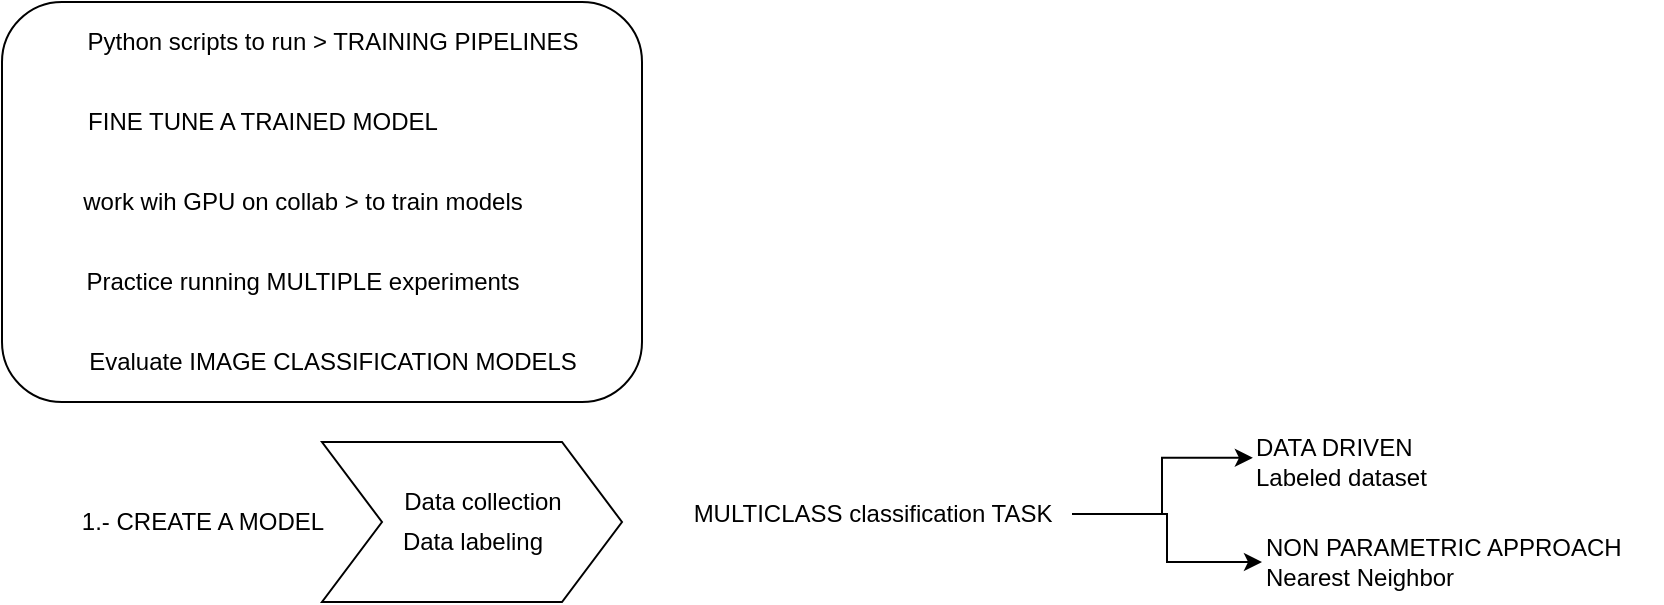 <mxfile version="24.2.1" type="github">
  <diagram name="Page-1" id="G5Y20oBN5gqIfSyeBOBM">
    <mxGraphModel dx="819" dy="490" grid="1" gridSize="10" guides="1" tooltips="1" connect="1" arrows="1" fold="1" page="1" pageScale="1" pageWidth="850" pageHeight="1100" math="0" shadow="0">
      <root>
        <mxCell id="0" />
        <mxCell id="1" parent="0" />
        <mxCell id="EoByXdBGxIigCk8v95L0-10" value="" style="shape=step;perimeter=stepPerimeter;whiteSpace=wrap;html=1;fixedSize=1;size=30;" vertex="1" parent="1">
          <mxGeometry x="170" y="225" width="150" height="80" as="geometry" />
        </mxCell>
        <mxCell id="EoByXdBGxIigCk8v95L0-6" value="" style="rounded=1;whiteSpace=wrap;html=1;" vertex="1" parent="1">
          <mxGeometry x="10" y="5" width="320" height="200" as="geometry" />
        </mxCell>
        <mxCell id="EoByXdBGxIigCk8v95L0-1" value="Python scripts to run &amp;gt; TRAINING PIPELINES" style="text;html=1;align=center;verticalAlign=middle;resizable=0;points=[];autosize=1;strokeColor=none;fillColor=none;" vertex="1" parent="1">
          <mxGeometry x="40" y="10" width="270" height="30" as="geometry" />
        </mxCell>
        <mxCell id="EoByXdBGxIigCk8v95L0-2" value="FINE TUNE A TRAINED MODEL" style="text;html=1;align=center;verticalAlign=middle;resizable=0;points=[];autosize=1;strokeColor=none;fillColor=none;" vertex="1" parent="1">
          <mxGeometry x="40" y="50" width="200" height="30" as="geometry" />
        </mxCell>
        <mxCell id="EoByXdBGxIigCk8v95L0-3" value="work wih GPU on collab &amp;gt; to train models" style="text;html=1;align=center;verticalAlign=middle;resizable=0;points=[];autosize=1;strokeColor=none;fillColor=none;" vertex="1" parent="1">
          <mxGeometry x="40" y="90" width="240" height="30" as="geometry" />
        </mxCell>
        <mxCell id="EoByXdBGxIigCk8v95L0-4" value="Practice running MULTIPLE experiments" style="text;html=1;align=center;verticalAlign=middle;resizable=0;points=[];autosize=1;strokeColor=none;fillColor=none;" vertex="1" parent="1">
          <mxGeometry x="40" y="130" width="240" height="30" as="geometry" />
        </mxCell>
        <mxCell id="EoByXdBGxIigCk8v95L0-5" value="Evaluate IMAGE CLASSIFICATION MODELS" style="text;html=1;align=center;verticalAlign=middle;resizable=0;points=[];autosize=1;strokeColor=none;fillColor=none;" vertex="1" parent="1">
          <mxGeometry x="40" y="170" width="270" height="30" as="geometry" />
        </mxCell>
        <mxCell id="EoByXdBGxIigCk8v95L0-7" value="1.- CREATE A MODEL" style="text;html=1;align=center;verticalAlign=middle;resizable=0;points=[];autosize=1;strokeColor=none;fillColor=none;" vertex="1" parent="1">
          <mxGeometry x="40" y="250" width="140" height="30" as="geometry" />
        </mxCell>
        <mxCell id="EoByXdBGxIigCk8v95L0-8" value="Data collection" style="text;html=1;align=center;verticalAlign=middle;resizable=0;points=[];autosize=1;strokeColor=none;fillColor=none;" vertex="1" parent="1">
          <mxGeometry x="200" y="240" width="100" height="30" as="geometry" />
        </mxCell>
        <mxCell id="EoByXdBGxIigCk8v95L0-9" value="Data labeling" style="text;html=1;align=center;verticalAlign=middle;resizable=0;points=[];autosize=1;strokeColor=none;fillColor=none;" vertex="1" parent="1">
          <mxGeometry x="200" y="260" width="90" height="30" as="geometry" />
        </mxCell>
        <mxCell id="EoByXdBGxIigCk8v95L0-15" style="edgeStyle=orthogonalEdgeStyle;rounded=0;orthogonalLoop=1;jettySize=auto;html=1;" edge="1" parent="1" source="EoByXdBGxIigCk8v95L0-11" target="EoByXdBGxIigCk8v95L0-13">
          <mxGeometry relative="1" as="geometry" />
        </mxCell>
        <mxCell id="EoByXdBGxIigCk8v95L0-11" value="MULTICLASS classification TASK" style="text;html=1;align=center;verticalAlign=middle;resizable=0;points=[];autosize=1;strokeColor=none;fillColor=none;" vertex="1" parent="1">
          <mxGeometry x="345" y="246" width="200" height="30" as="geometry" />
        </mxCell>
        <mxCell id="EoByXdBGxIigCk8v95L0-12" value="DATA DRIVEN&lt;br&gt;&lt;div style=&quot;&quot;&gt;&lt;span style=&quot;background-color: initial;&quot;&gt;Labeled dataset&amp;nbsp;&lt;/span&gt;&lt;/div&gt;" style="text;html=1;align=left;verticalAlign=middle;resizable=0;points=[];autosize=1;strokeColor=none;fillColor=none;" vertex="1" parent="1">
          <mxGeometry x="635" y="215" width="110" height="40" as="geometry" />
        </mxCell>
        <mxCell id="EoByXdBGxIigCk8v95L0-13" value="NON PARAMETRIC APPROACH&lt;div&gt;Nearest Neighbor&lt;/div&gt;" style="text;html=1;align=left;verticalAlign=middle;resizable=0;points=[];autosize=1;strokeColor=none;fillColor=none;" vertex="1" parent="1">
          <mxGeometry x="640" y="265" width="200" height="40" as="geometry" />
        </mxCell>
        <mxCell id="EoByXdBGxIigCk8v95L0-14" style="edgeStyle=orthogonalEdgeStyle;rounded=0;orthogonalLoop=1;jettySize=auto;html=1;entryX=0.004;entryY=0.448;entryDx=0;entryDy=0;entryPerimeter=0;" edge="1" parent="1" source="EoByXdBGxIigCk8v95L0-11" target="EoByXdBGxIigCk8v95L0-12">
          <mxGeometry relative="1" as="geometry" />
        </mxCell>
      </root>
    </mxGraphModel>
  </diagram>
</mxfile>
